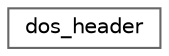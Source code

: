 digraph "Graphical Class Hierarchy"
{
 // LATEX_PDF_SIZE
  bgcolor="transparent";
  edge [fontname=Helvetica,fontsize=10,labelfontname=Helvetica,labelfontsize=10];
  node [fontname=Helvetica,fontsize=10,shape=box,height=0.2,width=0.4];
  rankdir="LR";
  Node0 [id="Node000000",label="dos_header",height=0.2,width=0.4,color="grey40", fillcolor="white", style="filled",URL="$class_c_o_f_f_i_1_1dos__header.html",tooltip="Class for accessing the MS-DOS file header."];
}
